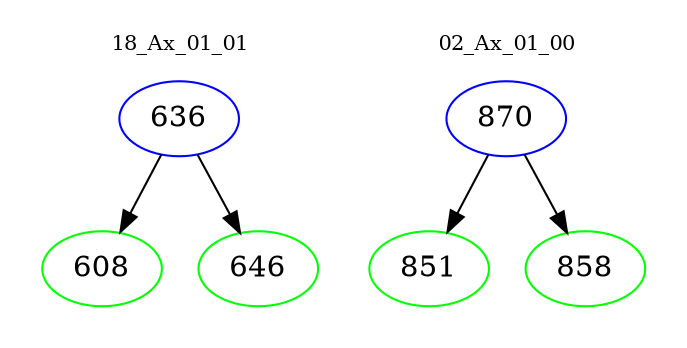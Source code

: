 digraph{
subgraph cluster_0 {
color = white
label = "18_Ax_01_01";
fontsize=10;
T0_636 [label="636", color="blue"]
T0_636 -> T0_608 [color="black"]
T0_608 [label="608", color="green"]
T0_636 -> T0_646 [color="black"]
T0_646 [label="646", color="green"]
}
subgraph cluster_1 {
color = white
label = "02_Ax_01_00";
fontsize=10;
T1_870 [label="870", color="blue"]
T1_870 -> T1_851 [color="black"]
T1_851 [label="851", color="green"]
T1_870 -> T1_858 [color="black"]
T1_858 [label="858", color="green"]
}
}
